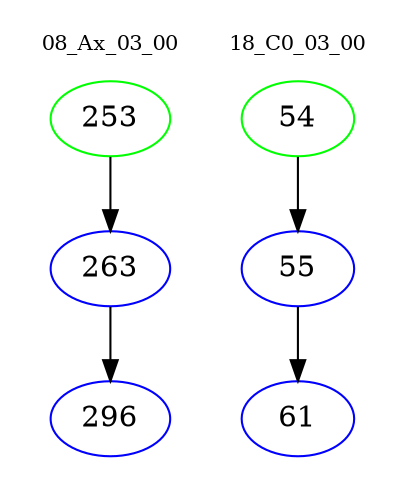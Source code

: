 digraph{
subgraph cluster_0 {
color = white
label = "08_Ax_03_00";
fontsize=10;
T0_253 [label="253", color="green"]
T0_253 -> T0_263 [color="black"]
T0_263 [label="263", color="blue"]
T0_263 -> T0_296 [color="black"]
T0_296 [label="296", color="blue"]
}
subgraph cluster_1 {
color = white
label = "18_C0_03_00";
fontsize=10;
T1_54 [label="54", color="green"]
T1_54 -> T1_55 [color="black"]
T1_55 [label="55", color="blue"]
T1_55 -> T1_61 [color="black"]
T1_61 [label="61", color="blue"]
}
}
